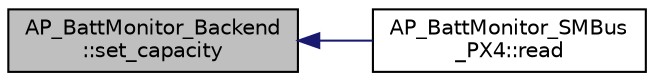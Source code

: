 digraph "AP_BattMonitor_Backend::set_capacity"
{
 // INTERACTIVE_SVG=YES
  edge [fontname="Helvetica",fontsize="10",labelfontname="Helvetica",labelfontsize="10"];
  node [fontname="Helvetica",fontsize="10",shape=record];
  rankdir="LR";
  Node1 [label="AP_BattMonitor_Backend\l::set_capacity",height=0.2,width=0.4,color="black", fillcolor="grey75", style="filled" fontcolor="black"];
  Node1 -> Node2 [dir="back",color="midnightblue",fontsize="10",style="solid",fontname="Helvetica"];
  Node2 [label="AP_BattMonitor_SMBus\l_PX4::read",height=0.2,width=0.4,color="black", fillcolor="white", style="filled",URL="$classAP__BattMonitor__SMBus__PX4.html#a10441892fcc37a1dbf43d281a2101eca",tooltip="read - read the battery voltage and current "];
}
